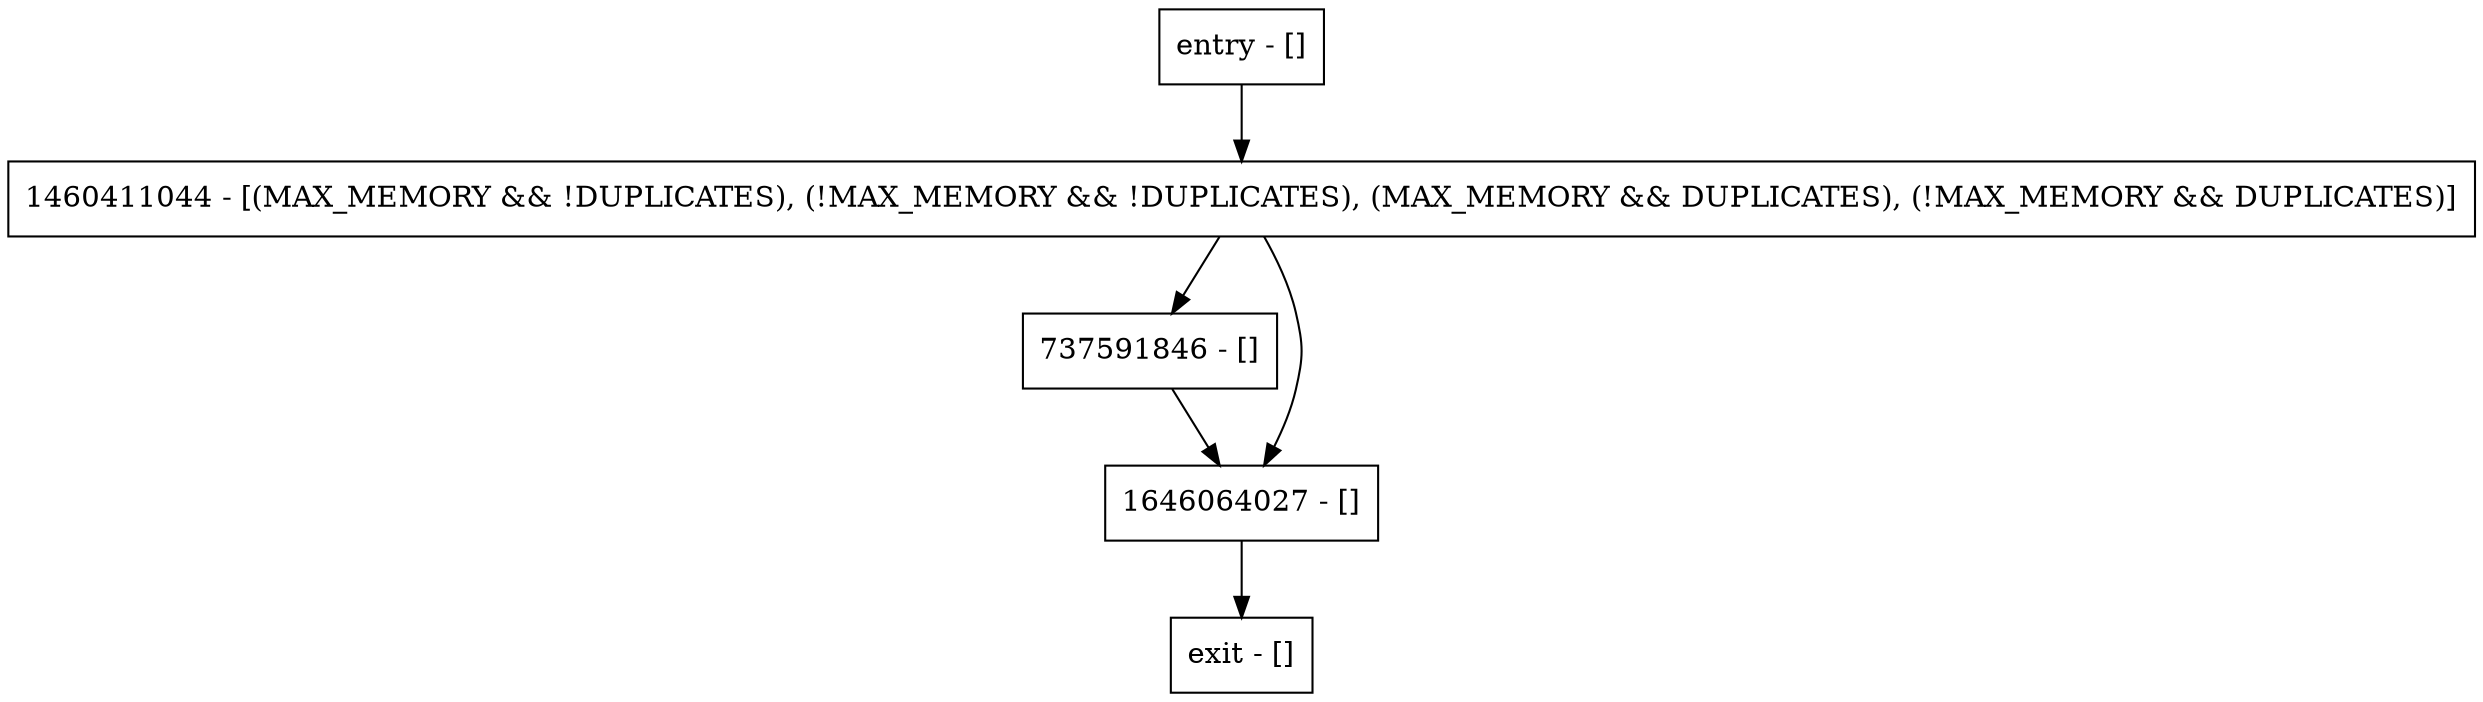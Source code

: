 digraph setSortedDuplicatesVoid {
node [shape=record];
entry [label="entry - []"];
exit [label="exit - []"];
737591846 [label="737591846 - []"];
1646064027 [label="1646064027 - []"];
1460411044 [label="1460411044 - [(MAX_MEMORY && !DUPLICATES), (!MAX_MEMORY && !DUPLICATES), (MAX_MEMORY && DUPLICATES), (!MAX_MEMORY && DUPLICATES)]"];
entry;
exit;
entry -> 1460411044;
737591846 -> 1646064027;
1646064027 -> exit;
1460411044 -> 737591846;
1460411044 -> 1646064027;
}
